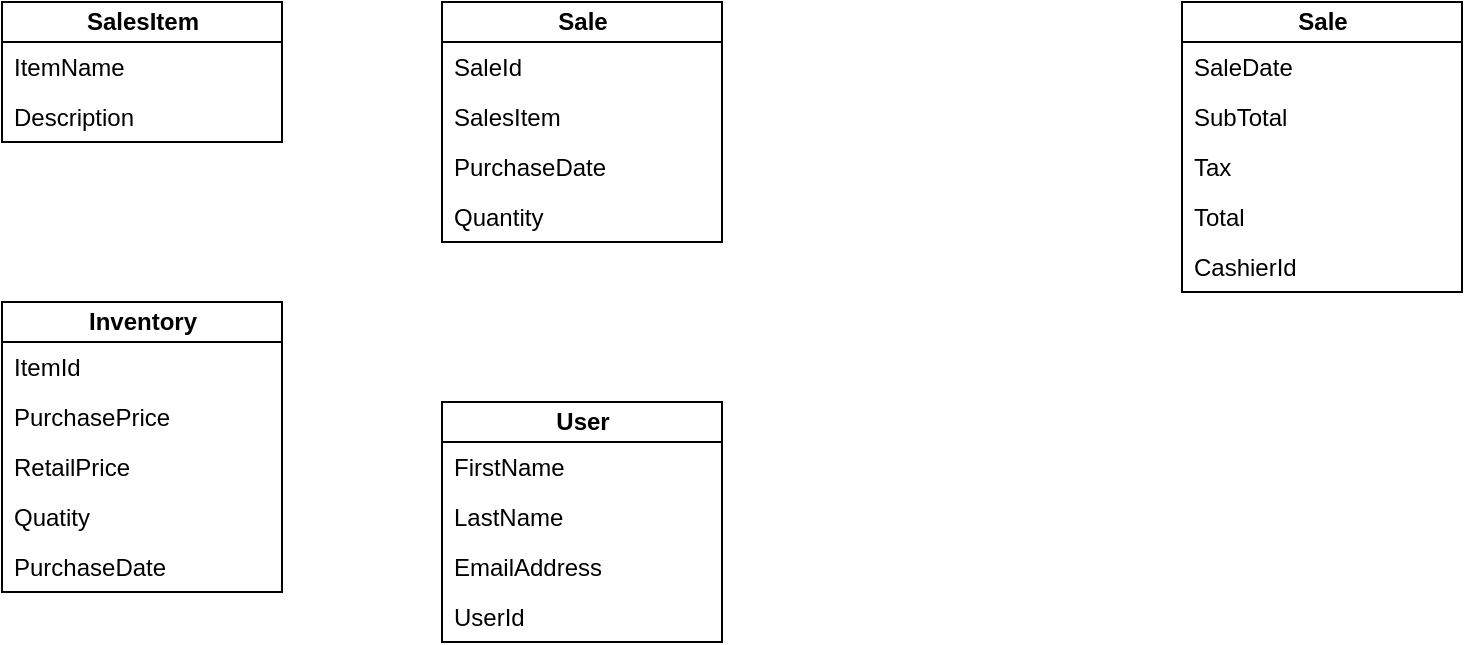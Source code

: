 <mxfile version="14.4.3" type="device"><diagram id="ro4wV0RAKsXQ6Djemt0_" name="Page-1"><mxGraphModel dx="1086" dy="806" grid="1" gridSize="10" guides="1" tooltips="1" connect="1" arrows="1" fold="1" page="1" pageScale="1" pageWidth="850" pageHeight="1100" math="0" shadow="0"><root><mxCell id="0"/><mxCell id="1" parent="0"/><mxCell id="QArt_usBzjUjgtfiXxHz-1" value="SalesItem" style="swimlane;fontStyle=1;align=center;verticalAlign=middle;childLayout=stackLayout;horizontal=1;startSize=20;horizontalStack=0;resizeParent=1;resizeParentMax=0;resizeLast=0;collapsible=0;marginBottom=0;html=1;" vertex="1" parent="1"><mxGeometry x="40" y="120" width="140" height="70" as="geometry"/></mxCell><mxCell id="QArt_usBzjUjgtfiXxHz-8" value="ItemName" style="text;html=1;strokeColor=none;fillColor=none;align=left;verticalAlign=middle;spacingLeft=4;spacingRight=4;overflow=hidden;rotatable=0;points=[[0,0.5],[1,0.5]];portConstraint=eastwest;" vertex="1" parent="QArt_usBzjUjgtfiXxHz-1"><mxGeometry y="20" width="140" height="25" as="geometry"/></mxCell><mxCell id="QArt_usBzjUjgtfiXxHz-3" value="Description" style="text;html=1;strokeColor=none;fillColor=none;align=left;verticalAlign=middle;spacingLeft=4;spacingRight=4;overflow=hidden;rotatable=0;points=[[0,0.5],[1,0.5]];portConstraint=eastwest;" vertex="1" parent="QArt_usBzjUjgtfiXxHz-1"><mxGeometry y="45" width="140" height="25" as="geometry"/></mxCell><mxCell id="QArt_usBzjUjgtfiXxHz-9" value="Inventory" style="swimlane;fontStyle=1;align=center;verticalAlign=middle;childLayout=stackLayout;horizontal=1;startSize=20;horizontalStack=0;resizeParent=1;resizeParentMax=0;resizeLast=0;collapsible=0;marginBottom=0;html=1;" vertex="1" parent="1"><mxGeometry x="40" y="270" width="140" height="145" as="geometry"/></mxCell><mxCell id="QArt_usBzjUjgtfiXxHz-10" value="ItemId" style="text;html=1;strokeColor=none;fillColor=none;align=left;verticalAlign=middle;spacingLeft=4;spacingRight=4;overflow=hidden;rotatable=0;points=[[0,0.5],[1,0.5]];portConstraint=eastwest;" vertex="1" parent="QArt_usBzjUjgtfiXxHz-9"><mxGeometry y="20" width="140" height="25" as="geometry"/></mxCell><mxCell id="QArt_usBzjUjgtfiXxHz-13" value="PurchasePrice" style="text;html=1;strokeColor=none;fillColor=none;align=left;verticalAlign=middle;spacingLeft=4;spacingRight=4;overflow=hidden;rotatable=0;points=[[0,0.5],[1,0.5]];portConstraint=eastwest;" vertex="1" parent="QArt_usBzjUjgtfiXxHz-9"><mxGeometry y="45" width="140" height="25" as="geometry"/></mxCell><mxCell id="QArt_usBzjUjgtfiXxHz-14" value="RetailPrice" style="text;html=1;strokeColor=none;fillColor=none;align=left;verticalAlign=middle;spacingLeft=4;spacingRight=4;overflow=hidden;rotatable=0;points=[[0,0.5],[1,0.5]];portConstraint=eastwest;" vertex="1" parent="QArt_usBzjUjgtfiXxHz-9"><mxGeometry y="70" width="140" height="25" as="geometry"/></mxCell><mxCell id="QArt_usBzjUjgtfiXxHz-11" value="Quatity" style="text;html=1;strokeColor=none;fillColor=none;align=left;verticalAlign=middle;spacingLeft=4;spacingRight=4;overflow=hidden;rotatable=0;points=[[0,0.5],[1,0.5]];portConstraint=eastwest;" vertex="1" parent="QArt_usBzjUjgtfiXxHz-9"><mxGeometry y="95" width="140" height="25" as="geometry"/></mxCell><mxCell id="QArt_usBzjUjgtfiXxHz-16" value="PurchaseDate" style="text;html=1;strokeColor=none;fillColor=none;align=left;verticalAlign=middle;spacingLeft=4;spacingRight=4;overflow=hidden;rotatable=0;points=[[0,0.5],[1,0.5]];portConstraint=eastwest;" vertex="1" parent="QArt_usBzjUjgtfiXxHz-9"><mxGeometry y="120" width="140" height="25" as="geometry"/></mxCell><mxCell id="QArt_usBzjUjgtfiXxHz-17" value="Sale" style="swimlane;fontStyle=1;align=center;verticalAlign=middle;childLayout=stackLayout;horizontal=1;startSize=20;horizontalStack=0;resizeParent=1;resizeParentMax=0;resizeLast=0;collapsible=0;marginBottom=0;html=1;" vertex="1" parent="1"><mxGeometry x="630" y="120" width="140" height="145" as="geometry"/></mxCell><mxCell id="QArt_usBzjUjgtfiXxHz-18" value="SaleDate" style="text;html=1;strokeColor=none;fillColor=none;align=left;verticalAlign=middle;spacingLeft=4;spacingRight=4;overflow=hidden;rotatable=0;points=[[0,0.5],[1,0.5]];portConstraint=eastwest;" vertex="1" parent="QArt_usBzjUjgtfiXxHz-17"><mxGeometry y="20" width="140" height="25" as="geometry"/></mxCell><mxCell id="QArt_usBzjUjgtfiXxHz-19" value="SubTotal" style="text;html=1;strokeColor=none;fillColor=none;align=left;verticalAlign=middle;spacingLeft=4;spacingRight=4;overflow=hidden;rotatable=0;points=[[0,0.5],[1,0.5]];portConstraint=eastwest;" vertex="1" parent="QArt_usBzjUjgtfiXxHz-17"><mxGeometry y="45" width="140" height="25" as="geometry"/></mxCell><mxCell id="QArt_usBzjUjgtfiXxHz-21" value="Tax" style="text;html=1;strokeColor=none;fillColor=none;align=left;verticalAlign=middle;spacingLeft=4;spacingRight=4;overflow=hidden;rotatable=0;points=[[0,0.5],[1,0.5]];portConstraint=eastwest;" vertex="1" parent="QArt_usBzjUjgtfiXxHz-17"><mxGeometry y="70" width="140" height="25" as="geometry"/></mxCell><mxCell id="QArt_usBzjUjgtfiXxHz-22" value="Total" style="text;html=1;strokeColor=none;fillColor=none;align=left;verticalAlign=middle;spacingLeft=4;spacingRight=4;overflow=hidden;rotatable=0;points=[[0,0.5],[1,0.5]];portConstraint=eastwest;" vertex="1" parent="QArt_usBzjUjgtfiXxHz-17"><mxGeometry y="95" width="140" height="25" as="geometry"/></mxCell><mxCell id="QArt_usBzjUjgtfiXxHz-23" value="CashierId" style="text;html=1;strokeColor=none;fillColor=none;align=left;verticalAlign=middle;spacingLeft=4;spacingRight=4;overflow=hidden;rotatable=0;points=[[0,0.5],[1,0.5]];portConstraint=eastwest;" vertex="1" parent="QArt_usBzjUjgtfiXxHz-17"><mxGeometry y="120" width="140" height="25" as="geometry"/></mxCell><mxCell id="QArt_usBzjUjgtfiXxHz-28" value="Sale" style="swimlane;fontStyle=1;align=center;verticalAlign=middle;childLayout=stackLayout;horizontal=1;startSize=20;horizontalStack=0;resizeParent=1;resizeParentMax=0;resizeLast=0;collapsible=0;marginBottom=0;html=1;" vertex="1" parent="1"><mxGeometry x="260" y="120" width="140" height="120" as="geometry"/></mxCell><mxCell id="QArt_usBzjUjgtfiXxHz-29" value="SaleId" style="text;html=1;strokeColor=none;fillColor=none;align=left;verticalAlign=middle;spacingLeft=4;spacingRight=4;overflow=hidden;rotatable=0;points=[[0,0.5],[1,0.5]];portConstraint=eastwest;" vertex="1" parent="QArt_usBzjUjgtfiXxHz-28"><mxGeometry y="20" width="140" height="25" as="geometry"/></mxCell><mxCell id="QArt_usBzjUjgtfiXxHz-30" value="SalesItem" style="text;html=1;strokeColor=none;fillColor=none;align=left;verticalAlign=middle;spacingLeft=4;spacingRight=4;overflow=hidden;rotatable=0;points=[[0,0.5],[1,0.5]];portConstraint=eastwest;" vertex="1" parent="QArt_usBzjUjgtfiXxHz-28"><mxGeometry y="45" width="140" height="25" as="geometry"/></mxCell><mxCell id="QArt_usBzjUjgtfiXxHz-32" value="PurchaseDate" style="text;html=1;strokeColor=none;fillColor=none;align=left;verticalAlign=middle;spacingLeft=4;spacingRight=4;overflow=hidden;rotatable=0;points=[[0,0.5],[1,0.5]];portConstraint=eastwest;" vertex="1" parent="QArt_usBzjUjgtfiXxHz-28"><mxGeometry y="70" width="140" height="25" as="geometry"/></mxCell><mxCell id="QArt_usBzjUjgtfiXxHz-33" value="Quantity" style="text;html=1;strokeColor=none;fillColor=none;align=left;verticalAlign=middle;spacingLeft=4;spacingRight=4;overflow=hidden;rotatable=0;points=[[0,0.5],[1,0.5]];portConstraint=eastwest;" vertex="1" parent="QArt_usBzjUjgtfiXxHz-28"><mxGeometry y="95" width="140" height="25" as="geometry"/></mxCell><mxCell id="QArt_usBzjUjgtfiXxHz-34" value="User" style="swimlane;fontStyle=1;align=center;verticalAlign=middle;childLayout=stackLayout;horizontal=1;startSize=20;horizontalStack=0;resizeParent=1;resizeParentMax=0;resizeLast=0;collapsible=0;marginBottom=0;html=1;" vertex="1" parent="1"><mxGeometry x="260" y="320" width="140" height="120" as="geometry"/></mxCell><mxCell id="QArt_usBzjUjgtfiXxHz-35" value="FirstName" style="text;html=1;strokeColor=none;fillColor=none;align=left;verticalAlign=middle;spacingLeft=4;spacingRight=4;overflow=hidden;rotatable=0;points=[[0,0.5],[1,0.5]];portConstraint=eastwest;" vertex="1" parent="QArt_usBzjUjgtfiXxHz-34"><mxGeometry y="20" width="140" height="25" as="geometry"/></mxCell><mxCell id="QArt_usBzjUjgtfiXxHz-36" value="LastName" style="text;html=1;strokeColor=none;fillColor=none;align=left;verticalAlign=middle;spacingLeft=4;spacingRight=4;overflow=hidden;rotatable=0;points=[[0,0.5],[1,0.5]];portConstraint=eastwest;" vertex="1" parent="QArt_usBzjUjgtfiXxHz-34"><mxGeometry y="45" width="140" height="25" as="geometry"/></mxCell><mxCell id="QArt_usBzjUjgtfiXxHz-37" value="EmailAddress" style="text;html=1;strokeColor=none;fillColor=none;align=left;verticalAlign=middle;spacingLeft=4;spacingRight=4;overflow=hidden;rotatable=0;points=[[0,0.5],[1,0.5]];portConstraint=eastwest;" vertex="1" parent="QArt_usBzjUjgtfiXxHz-34"><mxGeometry y="70" width="140" height="25" as="geometry"/></mxCell><mxCell id="QArt_usBzjUjgtfiXxHz-38" value="UserId" style="text;html=1;strokeColor=none;fillColor=none;align=left;verticalAlign=middle;spacingLeft=4;spacingRight=4;overflow=hidden;rotatable=0;points=[[0,0.5],[1,0.5]];portConstraint=eastwest;" vertex="1" parent="QArt_usBzjUjgtfiXxHz-34"><mxGeometry y="95" width="140" height="25" as="geometry"/></mxCell></root></mxGraphModel></diagram></mxfile>